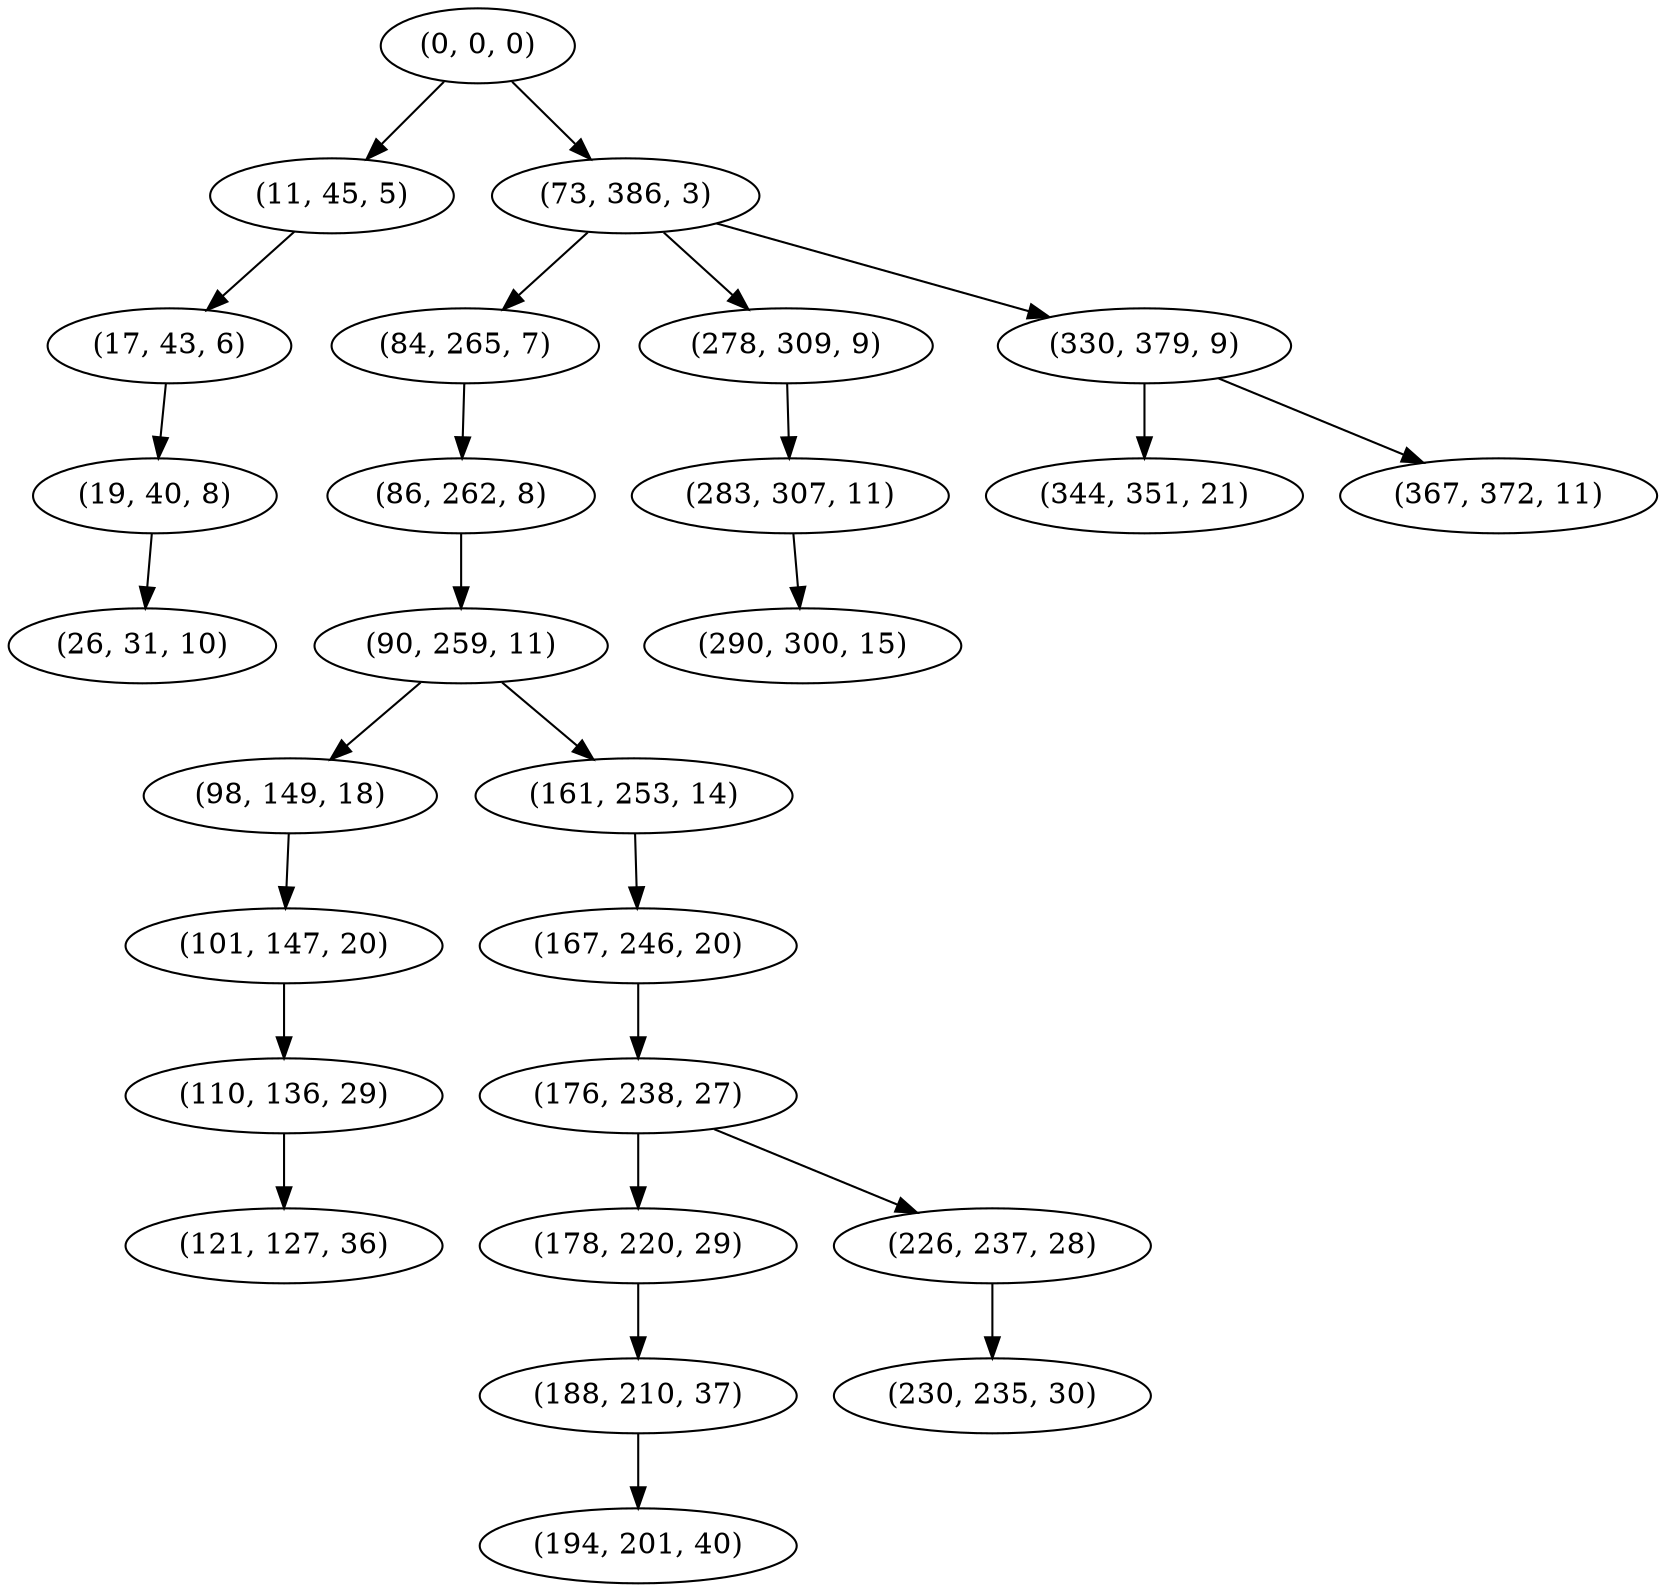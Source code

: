 digraph tree {
    "(0, 0, 0)";
    "(11, 45, 5)";
    "(17, 43, 6)";
    "(19, 40, 8)";
    "(26, 31, 10)";
    "(73, 386, 3)";
    "(84, 265, 7)";
    "(86, 262, 8)";
    "(90, 259, 11)";
    "(98, 149, 18)";
    "(101, 147, 20)";
    "(110, 136, 29)";
    "(121, 127, 36)";
    "(161, 253, 14)";
    "(167, 246, 20)";
    "(176, 238, 27)";
    "(178, 220, 29)";
    "(188, 210, 37)";
    "(194, 201, 40)";
    "(226, 237, 28)";
    "(230, 235, 30)";
    "(278, 309, 9)";
    "(283, 307, 11)";
    "(290, 300, 15)";
    "(330, 379, 9)";
    "(344, 351, 21)";
    "(367, 372, 11)";
    "(0, 0, 0)" -> "(11, 45, 5)";
    "(0, 0, 0)" -> "(73, 386, 3)";
    "(11, 45, 5)" -> "(17, 43, 6)";
    "(17, 43, 6)" -> "(19, 40, 8)";
    "(19, 40, 8)" -> "(26, 31, 10)";
    "(73, 386, 3)" -> "(84, 265, 7)";
    "(73, 386, 3)" -> "(278, 309, 9)";
    "(73, 386, 3)" -> "(330, 379, 9)";
    "(84, 265, 7)" -> "(86, 262, 8)";
    "(86, 262, 8)" -> "(90, 259, 11)";
    "(90, 259, 11)" -> "(98, 149, 18)";
    "(90, 259, 11)" -> "(161, 253, 14)";
    "(98, 149, 18)" -> "(101, 147, 20)";
    "(101, 147, 20)" -> "(110, 136, 29)";
    "(110, 136, 29)" -> "(121, 127, 36)";
    "(161, 253, 14)" -> "(167, 246, 20)";
    "(167, 246, 20)" -> "(176, 238, 27)";
    "(176, 238, 27)" -> "(178, 220, 29)";
    "(176, 238, 27)" -> "(226, 237, 28)";
    "(178, 220, 29)" -> "(188, 210, 37)";
    "(188, 210, 37)" -> "(194, 201, 40)";
    "(226, 237, 28)" -> "(230, 235, 30)";
    "(278, 309, 9)" -> "(283, 307, 11)";
    "(283, 307, 11)" -> "(290, 300, 15)";
    "(330, 379, 9)" -> "(344, 351, 21)";
    "(330, 379, 9)" -> "(367, 372, 11)";
}
